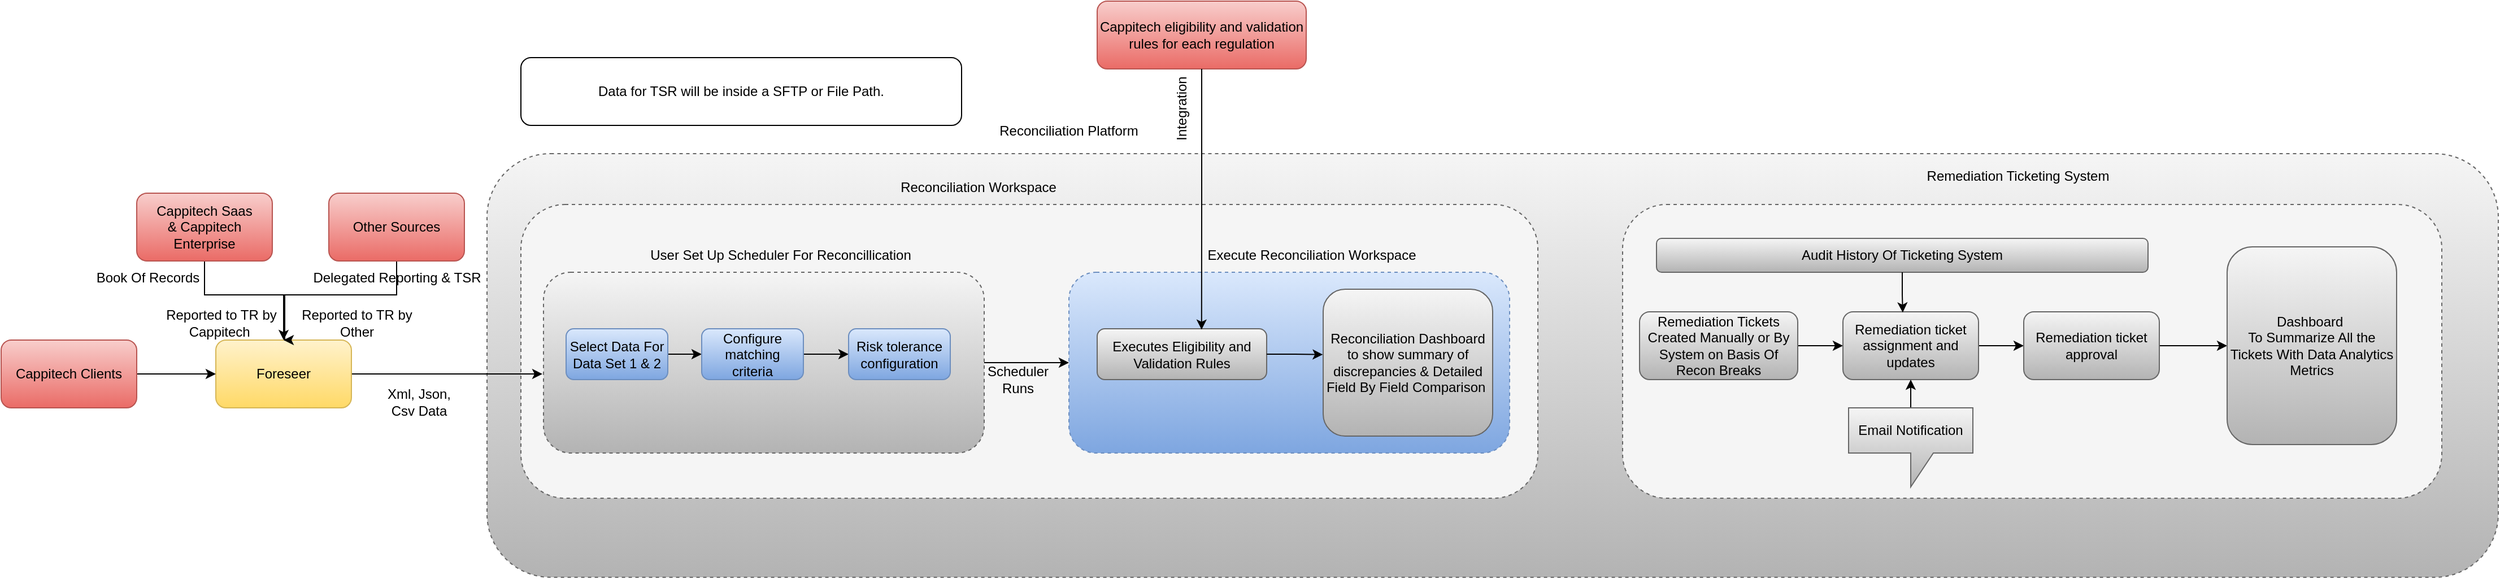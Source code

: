 <mxfile version="24.8.4">
  <diagram name="Page-1" id="kMCLJ4YlM0XCs6ahDj28">
    <mxGraphModel dx="1768" dy="1462" grid="1" gridSize="10" guides="1" tooltips="1" connect="1" arrows="1" fold="1" page="1" pageScale="1" pageWidth="850" pageHeight="1100" math="0" shadow="0">
      <root>
        <mxCell id="0" />
        <mxCell id="1" parent="0" />
        <mxCell id="MBWIw181q72L8Iw8k_BT-63" value="" style="rounded=1;whiteSpace=wrap;html=1;dashed=1;fillColor=#f5f5f5;strokeColor=#666666;gradientColor=#b3b3b3;" vertex="1" parent="1">
          <mxGeometry x="120" y="5" width="1780" height="375" as="geometry" />
        </mxCell>
        <mxCell id="MBWIw181q72L8Iw8k_BT-1" value="" style="rounded=1;whiteSpace=wrap;html=1;dashed=1;strokeWidth=1;fillColor=#f5f5f5;fontColor=#333333;strokeColor=#666666;" vertex="1" parent="1">
          <mxGeometry x="150" y="50" width="900" height="260" as="geometry" />
        </mxCell>
        <mxCell id="MBWIw181q72L8Iw8k_BT-3" value="Reconciliation Platform" style="text;html=1;align=center;verticalAlign=middle;whiteSpace=wrap;rounded=0;" vertex="1" parent="1">
          <mxGeometry x="550" y="-30" width="170" height="30" as="geometry" />
        </mxCell>
        <mxCell id="MBWIw181q72L8Iw8k_BT-16" style="edgeStyle=orthogonalEdgeStyle;rounded=0;orthogonalLoop=1;jettySize=auto;html=1;" edge="1" parent="1" source="MBWIw181q72L8Iw8k_BT-4">
          <mxGeometry relative="1" as="geometry">
            <mxPoint x="169" y="200" as="targetPoint" />
          </mxGeometry>
        </mxCell>
        <mxCell id="MBWIw181q72L8Iw8k_BT-4" value="Foreseer" style="rounded=1;whiteSpace=wrap;html=1;fillColor=#fff2cc;gradientColor=#ffd966;strokeColor=#d6b656;" vertex="1" parent="1">
          <mxGeometry x="-120" y="170" width="120" height="60" as="geometry" />
        </mxCell>
        <mxCell id="MBWIw181q72L8Iw8k_BT-7" value="Xml, Json, Csv Data" style="text;html=1;align=center;verticalAlign=middle;whiteSpace=wrap;rounded=0;" vertex="1" parent="1">
          <mxGeometry x="20" y="210" width="80" height="30" as="geometry" />
        </mxCell>
        <mxCell id="MBWIw181q72L8Iw8k_BT-9" style="edgeStyle=orthogonalEdgeStyle;rounded=0;orthogonalLoop=1;jettySize=auto;html=1;entryX=0.5;entryY=0;entryDx=0;entryDy=0;" edge="1" parent="1" source="MBWIw181q72L8Iw8k_BT-8" target="MBWIw181q72L8Iw8k_BT-4">
          <mxGeometry relative="1" as="geometry">
            <Array as="points">
              <mxPoint x="-130" y="130" />
              <mxPoint x="-60" y="130" />
            </Array>
          </mxGeometry>
        </mxCell>
        <mxCell id="MBWIw181q72L8Iw8k_BT-8" value="Cappitech Saas&lt;div&gt;&amp;amp; Cappitech Enterprise&lt;/div&gt;" style="rounded=1;whiteSpace=wrap;html=1;fillColor=#f8cecc;gradientColor=#ea6b66;strokeColor=#b85450;" vertex="1" parent="1">
          <mxGeometry x="-190" y="40" width="120" height="60" as="geometry" />
        </mxCell>
        <mxCell id="MBWIw181q72L8Iw8k_BT-11" style="edgeStyle=orthogonalEdgeStyle;rounded=0;orthogonalLoop=1;jettySize=auto;html=1;" edge="1" parent="1" source="MBWIw181q72L8Iw8k_BT-10">
          <mxGeometry relative="1" as="geometry">
            <mxPoint x="-60" y="170" as="targetPoint" />
            <Array as="points">
              <mxPoint x="40" y="130" />
              <mxPoint x="-59" y="130" />
            </Array>
          </mxGeometry>
        </mxCell>
        <mxCell id="MBWIw181q72L8Iw8k_BT-10" value="Other Sources" style="rounded=1;whiteSpace=wrap;html=1;fillColor=#f8cecc;strokeColor=#b85450;gradientColor=#ea6b66;" vertex="1" parent="1">
          <mxGeometry x="-20" y="40" width="120" height="60" as="geometry" />
        </mxCell>
        <mxCell id="MBWIw181q72L8Iw8k_BT-12" value="" style="rounded=1;whiteSpace=wrap;html=1;dashed=1;fillColor=#f5f5f5;fontColor=#333333;strokeColor=#666666;" vertex="1" parent="1">
          <mxGeometry x="1125" y="50" width="725" height="260" as="geometry" />
        </mxCell>
        <mxCell id="MBWIw181q72L8Iw8k_BT-13" value="Reconciliation Workspace" style="text;html=1;align=center;verticalAlign=middle;whiteSpace=wrap;rounded=0;" vertex="1" parent="1">
          <mxGeometry x="470" y="20" width="170" height="30" as="geometry" />
        </mxCell>
        <mxCell id="MBWIw181q72L8Iw8k_BT-14" value="Remediation Ticketing System" style="text;html=1;align=center;verticalAlign=middle;whiteSpace=wrap;rounded=0;" vertex="1" parent="1">
          <mxGeometry x="1390" y="10" width="170" height="30" as="geometry" />
        </mxCell>
        <mxCell id="MBWIw181q72L8Iw8k_BT-18" value="Book Of Records" style="text;html=1;align=center;verticalAlign=middle;whiteSpace=wrap;rounded=0;" vertex="1" parent="1">
          <mxGeometry x="-230" y="100" width="100" height="30" as="geometry" />
        </mxCell>
        <mxCell id="MBWIw181q72L8Iw8k_BT-19" value="Reported to TR by Cappitech&amp;nbsp;" style="text;html=1;align=center;verticalAlign=middle;whiteSpace=wrap;rounded=0;" vertex="1" parent="1">
          <mxGeometry x="-180" y="140" width="130" height="30" as="geometry" />
        </mxCell>
        <mxCell id="MBWIw181q72L8Iw8k_BT-20" value="Delegated Reporting&amp;nbsp;&lt;span style=&quot;background-color: initial;&quot;&gt;&amp;amp; TSR&lt;/span&gt;" style="text;html=1;align=center;verticalAlign=middle;whiteSpace=wrap;rounded=0;" vertex="1" parent="1">
          <mxGeometry x="-42.5" y="100" width="165" height="30" as="geometry" />
        </mxCell>
        <mxCell id="MBWIw181q72L8Iw8k_BT-21" value="Reported to TR by Other" style="text;html=1;align=center;verticalAlign=middle;whiteSpace=wrap;rounded=0;" vertex="1" parent="1">
          <mxGeometry x="-60" y="140" width="130" height="30" as="geometry" />
        </mxCell>
        <mxCell id="MBWIw181q72L8Iw8k_BT-32" style="edgeStyle=orthogonalEdgeStyle;rounded=0;orthogonalLoop=1;jettySize=auto;html=1;entryX=0;entryY=0.5;entryDx=0;entryDy=0;" edge="1" parent="1" source="MBWIw181q72L8Iw8k_BT-2" target="MBWIw181q72L8Iw8k_BT-31">
          <mxGeometry relative="1" as="geometry" />
        </mxCell>
        <mxCell id="MBWIw181q72L8Iw8k_BT-2" value="" style="rounded=1;whiteSpace=wrap;html=1;dashed=1;fillColor=#f5f5f5;gradientColor=#b3b3b3;strokeColor=#666666;" vertex="1" parent="1">
          <mxGeometry x="170" y="110" width="390" height="160" as="geometry" />
        </mxCell>
        <mxCell id="MBWIw181q72L8Iw8k_BT-27" style="edgeStyle=orthogonalEdgeStyle;rounded=0;orthogonalLoop=1;jettySize=auto;html=1;entryX=0;entryY=0.5;entryDx=0;entryDy=0;" edge="1" parent="1" source="MBWIw181q72L8Iw8k_BT-22" target="MBWIw181q72L8Iw8k_BT-23">
          <mxGeometry relative="1" as="geometry" />
        </mxCell>
        <mxCell id="MBWIw181q72L8Iw8k_BT-22" value="Select Data F&lt;span style=&quot;background-color: initial;&quot;&gt;or&lt;/span&gt;&lt;div&gt;Data Set 1 &amp;amp; 2&lt;/div&gt;" style="rounded=1;whiteSpace=wrap;html=1;fillColor=#dae8fc;gradientColor=#7ea6e0;strokeColor=#6c8ebf;" vertex="1" parent="1">
          <mxGeometry x="190" y="160" width="90" height="45" as="geometry" />
        </mxCell>
        <mxCell id="MBWIw181q72L8Iw8k_BT-29" style="edgeStyle=orthogonalEdgeStyle;rounded=0;orthogonalLoop=1;jettySize=auto;html=1;entryX=0;entryY=0.5;entryDx=0;entryDy=0;" edge="1" parent="1" source="MBWIw181q72L8Iw8k_BT-23" target="MBWIw181q72L8Iw8k_BT-24">
          <mxGeometry relative="1" as="geometry" />
        </mxCell>
        <mxCell id="MBWIw181q72L8Iw8k_BT-23" value="Configure matching criteria" style="rounded=1;whiteSpace=wrap;html=1;fillColor=#dae8fc;gradientColor=#7ea6e0;strokeColor=#6c8ebf;" vertex="1" parent="1">
          <mxGeometry x="310" y="160" width="90" height="45" as="geometry" />
        </mxCell>
        <mxCell id="MBWIw181q72L8Iw8k_BT-24" value="Risk tolerance configuration" style="rounded=1;whiteSpace=wrap;html=1;fillColor=#dae8fc;gradientColor=#7ea6e0;strokeColor=#6c8ebf;" vertex="1" parent="1">
          <mxGeometry x="440" y="160" width="90" height="45" as="geometry" />
        </mxCell>
        <mxCell id="MBWIw181q72L8Iw8k_BT-31" value="" style="rounded=1;whiteSpace=wrap;html=1;dashed=1;fillColor=#dae8fc;gradientColor=#7ea6e0;strokeColor=#6c8ebf;" vertex="1" parent="1">
          <mxGeometry x="635" y="110" width="390" height="160" as="geometry" />
        </mxCell>
        <mxCell id="MBWIw181q72L8Iw8k_BT-33" value="User Set Up Scheduler For Reconcillication" style="text;html=1;align=center;verticalAlign=middle;whiteSpace=wrap;rounded=0;" vertex="1" parent="1">
          <mxGeometry x="220" y="80" width="320" height="30" as="geometry" />
        </mxCell>
        <mxCell id="MBWIw181q72L8Iw8k_BT-34" value="Scheduler Runs" style="text;html=1;align=center;verticalAlign=middle;whiteSpace=wrap;rounded=0;" vertex="1" parent="1">
          <mxGeometry x="560" y="190" width="60" height="30" as="geometry" />
        </mxCell>
        <mxCell id="MBWIw181q72L8Iw8k_BT-35" value="Executes&amp;nbsp;Eligibility and Validation Rules" style="rounded=1;whiteSpace=wrap;html=1;fillColor=#f5f5f5;gradientColor=#b3b3b3;strokeColor=#666666;" vertex="1" parent="1">
          <mxGeometry x="660" y="160" width="150" height="45" as="geometry" />
        </mxCell>
        <mxCell id="MBWIw181q72L8Iw8k_BT-36" value="Cappitech eligibility and validation rules for each regulation" style="rounded=1;whiteSpace=wrap;html=1;fillColor=#f8cecc;gradientColor=#ea6b66;strokeColor=#b85450;" vertex="1" parent="1">
          <mxGeometry x="660" y="-130" width="185" height="60" as="geometry" />
        </mxCell>
        <mxCell id="MBWIw181q72L8Iw8k_BT-38" style="edgeStyle=orthogonalEdgeStyle;rounded=0;orthogonalLoop=1;jettySize=auto;html=1;entryX=0.616;entryY=0.018;entryDx=0;entryDy=0;entryPerimeter=0;" edge="1" parent="1" source="MBWIw181q72L8Iw8k_BT-36" target="MBWIw181q72L8Iw8k_BT-35">
          <mxGeometry relative="1" as="geometry" />
        </mxCell>
        <mxCell id="MBWIw181q72L8Iw8k_BT-39" value="Integration" style="text;html=1;align=center;verticalAlign=middle;whiteSpace=wrap;rounded=0;rotation=-90;" vertex="1" parent="1">
          <mxGeometry x="705" y="-50" width="60" height="30" as="geometry" />
        </mxCell>
        <mxCell id="MBWIw181q72L8Iw8k_BT-40" value="Execute Reconciliation Workspace" style="text;html=1;align=center;verticalAlign=middle;whiteSpace=wrap;rounded=0;" vertex="1" parent="1">
          <mxGeometry x="740" y="85" width="220" height="20" as="geometry" />
        </mxCell>
        <mxCell id="MBWIw181q72L8Iw8k_BT-41" value="Reconciliation Dashboard to show summary of discrepancies &amp;amp; Detailed Field By Field Comparison&amp;nbsp;" style="rounded=1;whiteSpace=wrap;html=1;fillColor=#f5f5f5;gradientColor=#b3b3b3;strokeColor=#666666;" vertex="1" parent="1">
          <mxGeometry x="860" y="125" width="150" height="130" as="geometry" />
        </mxCell>
        <mxCell id="MBWIw181q72L8Iw8k_BT-42" style="edgeStyle=orthogonalEdgeStyle;rounded=0;orthogonalLoop=1;jettySize=auto;html=1;entryX=-0.002;entryY=0.445;entryDx=0;entryDy=0;entryPerimeter=0;" edge="1" parent="1" source="MBWIw181q72L8Iw8k_BT-35" target="MBWIw181q72L8Iw8k_BT-41">
          <mxGeometry relative="1" as="geometry" />
        </mxCell>
        <mxCell id="MBWIw181q72L8Iw8k_BT-46" style="edgeStyle=orthogonalEdgeStyle;rounded=0;orthogonalLoop=1;jettySize=auto;html=1;entryX=0;entryY=0.5;entryDx=0;entryDy=0;" edge="1" parent="1" source="MBWIw181q72L8Iw8k_BT-43" target="MBWIw181q72L8Iw8k_BT-44">
          <mxGeometry relative="1" as="geometry" />
        </mxCell>
        <mxCell id="MBWIw181q72L8Iw8k_BT-43" value="Remediation Tickets Created Manually or By System on Basis Of Recon Breaks" style="rounded=1;whiteSpace=wrap;html=1;fillColor=#f5f5f5;gradientColor=#b3b3b3;strokeColor=#666666;" vertex="1" parent="1">
          <mxGeometry x="1140" y="145" width="140" height="60" as="geometry" />
        </mxCell>
        <mxCell id="MBWIw181q72L8Iw8k_BT-47" style="edgeStyle=orthogonalEdgeStyle;rounded=0;orthogonalLoop=1;jettySize=auto;html=1;entryX=0;entryY=0.5;entryDx=0;entryDy=0;" edge="1" parent="1" source="MBWIw181q72L8Iw8k_BT-44" target="MBWIw181q72L8Iw8k_BT-45">
          <mxGeometry relative="1" as="geometry" />
        </mxCell>
        <mxCell id="MBWIw181q72L8Iw8k_BT-44" value="Remediation ticket assignment and updates" style="rounded=1;whiteSpace=wrap;html=1;fillColor=#f5f5f5;gradientColor=#b3b3b3;strokeColor=#666666;" vertex="1" parent="1">
          <mxGeometry x="1320" y="145" width="120" height="60" as="geometry" />
        </mxCell>
        <mxCell id="MBWIw181q72L8Iw8k_BT-49" style="edgeStyle=orthogonalEdgeStyle;rounded=0;orthogonalLoop=1;jettySize=auto;html=1;entryX=0;entryY=0.5;entryDx=0;entryDy=0;" edge="1" parent="1" source="MBWIw181q72L8Iw8k_BT-45" target="MBWIw181q72L8Iw8k_BT-48">
          <mxGeometry relative="1" as="geometry" />
        </mxCell>
        <mxCell id="MBWIw181q72L8Iw8k_BT-45" value="Remediation ticket approval" style="rounded=1;whiteSpace=wrap;html=1;fillColor=#f5f5f5;gradientColor=#b3b3b3;strokeColor=#666666;" vertex="1" parent="1">
          <mxGeometry x="1480" y="145" width="120" height="60" as="geometry" />
        </mxCell>
        <mxCell id="MBWIw181q72L8Iw8k_BT-48" value="Dashboard&amp;nbsp;&lt;div&gt;To Summarize All the Tickets With Data Analytics Metrics&lt;/div&gt;" style="rounded=1;whiteSpace=wrap;html=1;fillColor=#f5f5f5;gradientColor=#b3b3b3;strokeColor=#666666;" vertex="1" parent="1">
          <mxGeometry x="1660" y="87.5" width="150" height="175" as="geometry" />
        </mxCell>
        <mxCell id="MBWIw181q72L8Iw8k_BT-59" style="edgeStyle=orthogonalEdgeStyle;rounded=0;orthogonalLoop=1;jettySize=auto;html=1;entryX=0.5;entryY=1;entryDx=0;entryDy=0;" edge="1" parent="1" source="MBWIw181q72L8Iw8k_BT-58" target="MBWIw181q72L8Iw8k_BT-44">
          <mxGeometry relative="1" as="geometry" />
        </mxCell>
        <mxCell id="MBWIw181q72L8Iw8k_BT-58" value="Email Notification" style="shape=callout;whiteSpace=wrap;html=1;perimeter=calloutPerimeter;fillColor=#f5f5f5;gradientColor=#b3b3b3;strokeColor=#666666;" vertex="1" parent="1">
          <mxGeometry x="1325" y="230" width="110" height="70" as="geometry" />
        </mxCell>
        <mxCell id="MBWIw181q72L8Iw8k_BT-60" value="Audit History Of Ticketing System" style="rounded=1;whiteSpace=wrap;html=1;fillColor=#f5f5f5;gradientColor=#b3b3b3;strokeColor=#666666;" vertex="1" parent="1">
          <mxGeometry x="1155" y="80" width="435" height="30" as="geometry" />
        </mxCell>
        <mxCell id="MBWIw181q72L8Iw8k_BT-62" style="edgeStyle=orthogonalEdgeStyle;rounded=0;orthogonalLoop=1;jettySize=auto;html=1;entryX=0.441;entryY=0.011;entryDx=0;entryDy=0;entryPerimeter=0;" edge="1" parent="1" source="MBWIw181q72L8Iw8k_BT-60" target="MBWIw181q72L8Iw8k_BT-44">
          <mxGeometry relative="1" as="geometry" />
        </mxCell>
        <mxCell id="MBWIw181q72L8Iw8k_BT-65" style="edgeStyle=orthogonalEdgeStyle;rounded=0;orthogonalLoop=1;jettySize=auto;html=1;entryX=0;entryY=0.5;entryDx=0;entryDy=0;" edge="1" parent="1" source="MBWIw181q72L8Iw8k_BT-64" target="MBWIw181q72L8Iw8k_BT-4">
          <mxGeometry relative="1" as="geometry" />
        </mxCell>
        <mxCell id="MBWIw181q72L8Iw8k_BT-64" value="Cappitech Clients" style="rounded=1;whiteSpace=wrap;html=1;fillColor=#f8cecc;strokeColor=#b85450;gradientColor=#ea6b66;" vertex="1" parent="1">
          <mxGeometry x="-310" y="170" width="120" height="60" as="geometry" />
        </mxCell>
        <mxCell id="MBWIw181q72L8Iw8k_BT-67" value="Data for TSR will be inside a SFTP or File Path." style="rounded=1;whiteSpace=wrap;html=1;" vertex="1" parent="1">
          <mxGeometry x="150" y="-80" width="390" height="60" as="geometry" />
        </mxCell>
      </root>
    </mxGraphModel>
  </diagram>
</mxfile>
